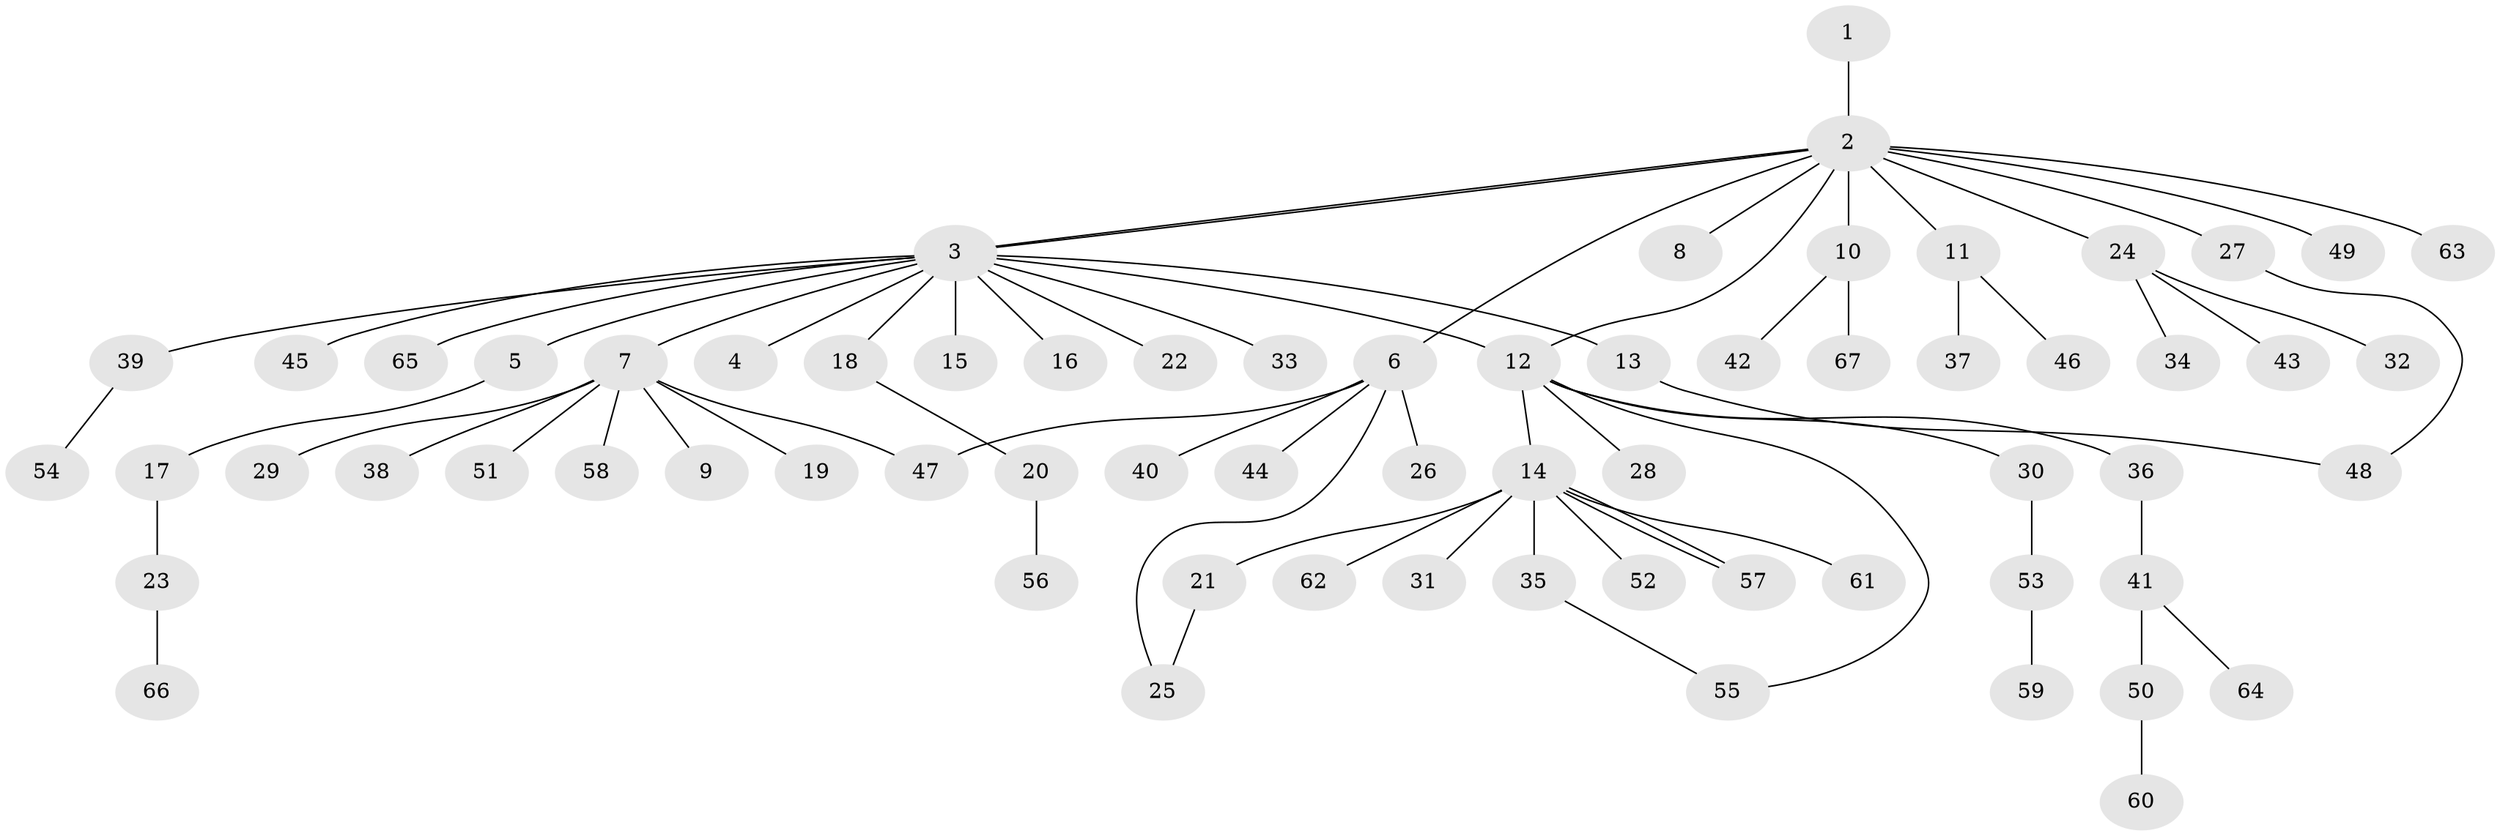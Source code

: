 // coarse degree distribution, {1: 0.7608695652173914, 2: 0.15217391304347827, 3: 0.021739130434782608, 21: 0.021739130434782608, 11: 0.021739130434782608, 6: 0.021739130434782608}
// Generated by graph-tools (version 1.1) at 2025/51/03/04/25 21:51:59]
// undirected, 67 vertices, 73 edges
graph export_dot {
graph [start="1"]
  node [color=gray90,style=filled];
  1;
  2;
  3;
  4;
  5;
  6;
  7;
  8;
  9;
  10;
  11;
  12;
  13;
  14;
  15;
  16;
  17;
  18;
  19;
  20;
  21;
  22;
  23;
  24;
  25;
  26;
  27;
  28;
  29;
  30;
  31;
  32;
  33;
  34;
  35;
  36;
  37;
  38;
  39;
  40;
  41;
  42;
  43;
  44;
  45;
  46;
  47;
  48;
  49;
  50;
  51;
  52;
  53;
  54;
  55;
  56;
  57;
  58;
  59;
  60;
  61;
  62;
  63;
  64;
  65;
  66;
  67;
  1 -- 2;
  2 -- 3;
  2 -- 3;
  2 -- 6;
  2 -- 8;
  2 -- 10;
  2 -- 11;
  2 -- 12;
  2 -- 24;
  2 -- 27;
  2 -- 49;
  2 -- 63;
  3 -- 4;
  3 -- 5;
  3 -- 7;
  3 -- 12;
  3 -- 13;
  3 -- 15;
  3 -- 16;
  3 -- 18;
  3 -- 22;
  3 -- 33;
  3 -- 39;
  3 -- 45;
  3 -- 65;
  5 -- 17;
  6 -- 25;
  6 -- 26;
  6 -- 40;
  6 -- 44;
  6 -- 47;
  7 -- 9;
  7 -- 19;
  7 -- 29;
  7 -- 38;
  7 -- 47;
  7 -- 51;
  7 -- 58;
  10 -- 42;
  10 -- 67;
  11 -- 37;
  11 -- 46;
  12 -- 14;
  12 -- 28;
  12 -- 30;
  12 -- 36;
  12 -- 55;
  13 -- 48;
  14 -- 21;
  14 -- 31;
  14 -- 35;
  14 -- 52;
  14 -- 57;
  14 -- 57;
  14 -- 61;
  14 -- 62;
  17 -- 23;
  18 -- 20;
  20 -- 56;
  21 -- 25;
  23 -- 66;
  24 -- 32;
  24 -- 34;
  24 -- 43;
  27 -- 48;
  30 -- 53;
  35 -- 55;
  36 -- 41;
  39 -- 54;
  41 -- 50;
  41 -- 64;
  50 -- 60;
  53 -- 59;
}
